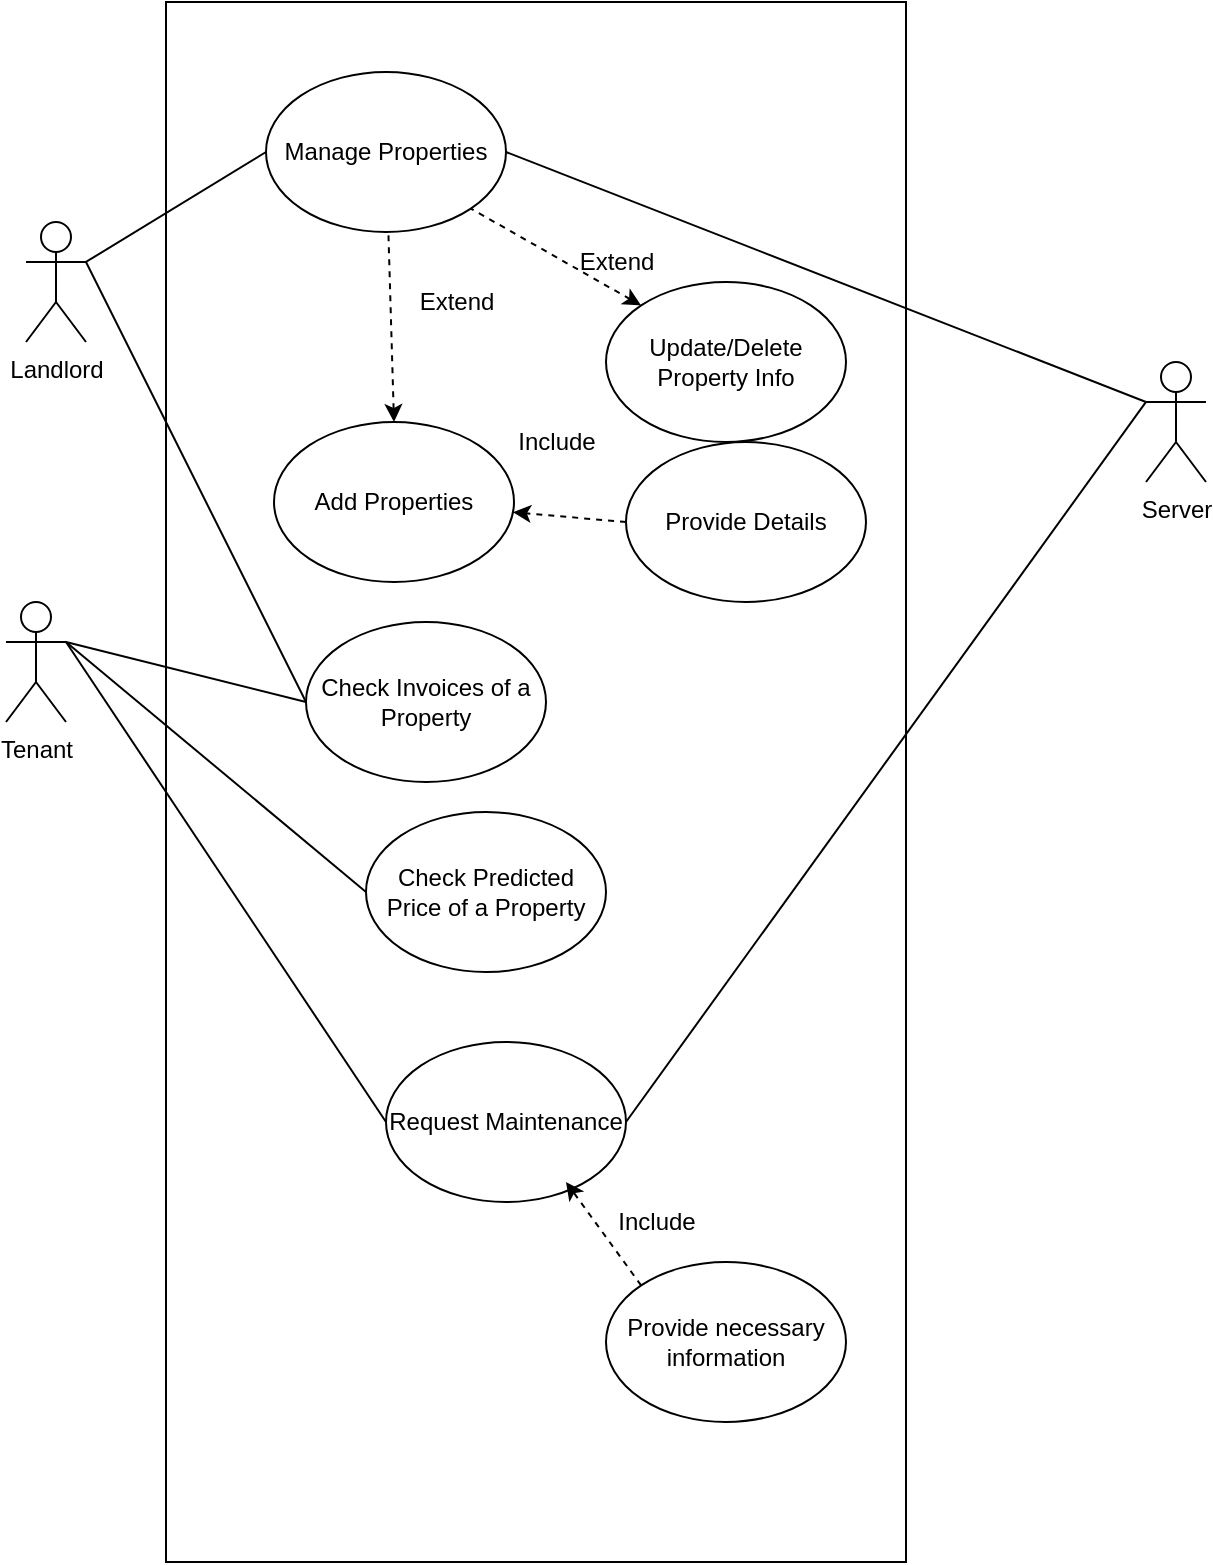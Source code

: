 <mxfile version="16.1.0" type="device"><diagram id="HmrHylQkcJr0Ghh29u3p" name="Page-1"><mxGraphModel dx="536" dy="437" grid="1" gridSize="10" guides="1" tooltips="1" connect="1" arrows="1" fold="1" page="1" pageScale="1" pageWidth="827" pageHeight="1169" math="0" shadow="0"><root><mxCell id="0"/><mxCell id="1" parent="0"/><mxCell id="HFbKzSSXIBMPnpmGO0bi-3" value="Tenant" style="shape=umlActor;verticalLabelPosition=bottom;verticalAlign=top;html=1;outlineConnect=0;" parent="1" vertex="1"><mxGeometry x="220" y="400" width="30" height="60" as="geometry"/></mxCell><mxCell id="HFbKzSSXIBMPnpmGO0bi-5" value="Landlord" style="shape=umlActor;verticalLabelPosition=bottom;verticalAlign=top;html=1;outlineConnect=0;" parent="1" vertex="1"><mxGeometry x="230" y="210" width="30" height="60" as="geometry"/></mxCell><mxCell id="HFbKzSSXIBMPnpmGO0bi-6" value="Server" style="shape=umlActor;verticalLabelPosition=bottom;verticalAlign=top;html=1;outlineConnect=0;" parent="1" vertex="1"><mxGeometry x="790" y="280" width="30" height="60" as="geometry"/></mxCell><mxCell id="HFbKzSSXIBMPnpmGO0bi-42" value="" style="rounded=0;whiteSpace=wrap;html=1;" parent="1" vertex="1"><mxGeometry x="300" y="100" width="370" height="780" as="geometry"/></mxCell><mxCell id="HFbKzSSXIBMPnpmGO0bi-59" style="edgeStyle=none;rounded=0;orthogonalLoop=1;jettySize=auto;html=1;exitX=0;exitY=0.5;exitDx=0;exitDy=0;entryX=1;entryY=0.333;entryDx=0;entryDy=0;entryPerimeter=0;startArrow=none;startFill=0;endArrow=none;endFill=0;" parent="1" source="HFbKzSSXIBMPnpmGO0bi-44" target="HFbKzSSXIBMPnpmGO0bi-5" edge="1"><mxGeometry relative="1" as="geometry"/></mxCell><mxCell id="HFbKzSSXIBMPnpmGO0bi-69" style="edgeStyle=none;rounded=0;orthogonalLoop=1;jettySize=auto;html=1;exitX=1;exitY=0.5;exitDx=0;exitDy=0;entryX=0;entryY=0.333;entryDx=0;entryDy=0;entryPerimeter=0;startArrow=none;startFill=0;endArrow=none;endFill=0;" parent="1" source="HFbKzSSXIBMPnpmGO0bi-44" target="HFbKzSSXIBMPnpmGO0bi-6" edge="1"><mxGeometry relative="1" as="geometry"/></mxCell><mxCell id="HFbKzSSXIBMPnpmGO0bi-44" value="Manage Properties" style="ellipse;whiteSpace=wrap;html=1;" parent="1" vertex="1"><mxGeometry x="350" y="135" width="120" height="80" as="geometry"/></mxCell><mxCell id="HFbKzSSXIBMPnpmGO0bi-52" style="edgeStyle=none;rounded=0;orthogonalLoop=1;jettySize=auto;html=1;exitX=0;exitY=0;exitDx=0;exitDy=0;entryX=1;entryY=1;entryDx=0;entryDy=0;dashed=1;startArrow=classic;startFill=1;endArrow=none;endFill=0;" parent="1" source="HFbKzSSXIBMPnpmGO0bi-45" target="HFbKzSSXIBMPnpmGO0bi-44" edge="1"><mxGeometry relative="1" as="geometry"/></mxCell><mxCell id="HFbKzSSXIBMPnpmGO0bi-45" value="Update/Delete Property Info" style="ellipse;whiteSpace=wrap;html=1;" parent="1" vertex="1"><mxGeometry x="520" y="240" width="120" height="80" as="geometry"/></mxCell><mxCell id="HFbKzSSXIBMPnpmGO0bi-50" style="edgeStyle=none;rounded=0;orthogonalLoop=1;jettySize=auto;html=1;exitX=0.5;exitY=0;exitDx=0;exitDy=0;dashed=1;startArrow=classic;startFill=1;endArrow=none;endFill=0;" parent="1" source="HFbKzSSXIBMPnpmGO0bi-46" target="HFbKzSSXIBMPnpmGO0bi-44" edge="1"><mxGeometry relative="1" as="geometry"/></mxCell><mxCell id="HFbKzSSXIBMPnpmGO0bi-46" value="Add Properties" style="ellipse;whiteSpace=wrap;html=1;" parent="1" vertex="1"><mxGeometry x="354" y="310" width="120" height="80" as="geometry"/></mxCell><mxCell id="HFbKzSSXIBMPnpmGO0bi-53" value="Extend" style="text;html=1;align=center;verticalAlign=middle;resizable=0;points=[];autosize=1;strokeColor=none;fillColor=none;" parent="1" vertex="1"><mxGeometry x="500" y="220" width="50" height="20" as="geometry"/></mxCell><mxCell id="HFbKzSSXIBMPnpmGO0bi-54" value="Extend" style="text;html=1;align=center;verticalAlign=middle;resizable=0;points=[];autosize=1;strokeColor=none;fillColor=none;" parent="1" vertex="1"><mxGeometry x="420" y="240" width="50" height="20" as="geometry"/></mxCell><mxCell id="HFbKzSSXIBMPnpmGO0bi-56" style="edgeStyle=none;rounded=0;orthogonalLoop=1;jettySize=auto;html=1;exitX=0;exitY=0.5;exitDx=0;exitDy=0;dashed=1;startArrow=none;startFill=0;endArrow=classic;endFill=1;" parent="1" source="HFbKzSSXIBMPnpmGO0bi-55" target="HFbKzSSXIBMPnpmGO0bi-46" edge="1"><mxGeometry relative="1" as="geometry"/></mxCell><mxCell id="HFbKzSSXIBMPnpmGO0bi-55" value="Provide Details" style="ellipse;whiteSpace=wrap;html=1;" parent="1" vertex="1"><mxGeometry x="530" y="320" width="120" height="80" as="geometry"/></mxCell><mxCell id="HFbKzSSXIBMPnpmGO0bi-57" value="Include" style="text;html=1;align=center;verticalAlign=middle;resizable=0;points=[];autosize=1;strokeColor=none;fillColor=none;" parent="1" vertex="1"><mxGeometry x="470" y="310" width="50" height="20" as="geometry"/></mxCell><mxCell id="HFbKzSSXIBMPnpmGO0bi-63" style="edgeStyle=none;rounded=0;orthogonalLoop=1;jettySize=auto;html=1;exitX=0;exitY=0.5;exitDx=0;exitDy=0;entryX=1;entryY=0.333;entryDx=0;entryDy=0;entryPerimeter=0;startArrow=none;startFill=0;endArrow=none;endFill=0;" parent="1" source="HFbKzSSXIBMPnpmGO0bi-60" target="HFbKzSSXIBMPnpmGO0bi-3" edge="1"><mxGeometry relative="1" as="geometry"/></mxCell><mxCell id="HFbKzSSXIBMPnpmGO0bi-64" style="edgeStyle=none;rounded=0;orthogonalLoop=1;jettySize=auto;html=1;exitX=0;exitY=0.5;exitDx=0;exitDy=0;entryX=1;entryY=0.333;entryDx=0;entryDy=0;entryPerimeter=0;startArrow=none;startFill=0;endArrow=none;endFill=0;" parent="1" source="HFbKzSSXIBMPnpmGO0bi-60" target="HFbKzSSXIBMPnpmGO0bi-5" edge="1"><mxGeometry relative="1" as="geometry"/></mxCell><mxCell id="HFbKzSSXIBMPnpmGO0bi-60" value="Check Invoices of a Property" style="ellipse;whiteSpace=wrap;html=1;" parent="1" vertex="1"><mxGeometry x="370" y="410" width="120" height="80" as="geometry"/></mxCell><mxCell id="HFbKzSSXIBMPnpmGO0bi-67" style="edgeStyle=none;rounded=0;orthogonalLoop=1;jettySize=auto;html=1;exitX=0;exitY=0.5;exitDx=0;exitDy=0;entryX=1;entryY=0.333;entryDx=0;entryDy=0;entryPerimeter=0;startArrow=none;startFill=0;endArrow=none;endFill=0;" parent="1" source="HFbKzSSXIBMPnpmGO0bi-65" target="HFbKzSSXIBMPnpmGO0bi-3" edge="1"><mxGeometry relative="1" as="geometry"/></mxCell><mxCell id="HFbKzSSXIBMPnpmGO0bi-65" value="Check Predicted Price of a Property" style="ellipse;whiteSpace=wrap;html=1;" parent="1" vertex="1"><mxGeometry x="400" y="505" width="120" height="80" as="geometry"/></mxCell><mxCell id="HFbKzSSXIBMPnpmGO0bi-72" style="edgeStyle=none;rounded=0;orthogonalLoop=1;jettySize=auto;html=1;exitX=0;exitY=0.5;exitDx=0;exitDy=0;startArrow=none;startFill=0;endArrow=none;endFill=0;" parent="1" source="HFbKzSSXIBMPnpmGO0bi-70" edge="1"><mxGeometry relative="1" as="geometry"><mxPoint x="250" y="420" as="targetPoint"/></mxGeometry></mxCell><mxCell id="HFbKzSSXIBMPnpmGO0bi-76" style="edgeStyle=none;rounded=0;orthogonalLoop=1;jettySize=auto;html=1;exitX=1;exitY=0.5;exitDx=0;exitDy=0;entryX=0;entryY=0.333;entryDx=0;entryDy=0;entryPerimeter=0;startArrow=none;startFill=0;endArrow=none;endFill=0;" parent="1" source="HFbKzSSXIBMPnpmGO0bi-70" target="HFbKzSSXIBMPnpmGO0bi-6" edge="1"><mxGeometry relative="1" as="geometry"/></mxCell><mxCell id="HFbKzSSXIBMPnpmGO0bi-70" value="Request Maintenance" style="ellipse;whiteSpace=wrap;html=1;" parent="1" vertex="1"><mxGeometry x="410" y="620" width="120" height="80" as="geometry"/></mxCell><mxCell id="HFbKzSSXIBMPnpmGO0bi-78" style="edgeStyle=none;rounded=0;orthogonalLoop=1;jettySize=auto;html=1;exitX=0;exitY=0;exitDx=0;exitDy=0;entryX=0.75;entryY=0.875;entryDx=0;entryDy=0;entryPerimeter=0;startArrow=none;startFill=0;endArrow=classic;endFill=1;dashed=1;" parent="1" source="HFbKzSSXIBMPnpmGO0bi-77" target="HFbKzSSXIBMPnpmGO0bi-70" edge="1"><mxGeometry relative="1" as="geometry"/></mxCell><mxCell id="HFbKzSSXIBMPnpmGO0bi-77" value="Provide necessary information" style="ellipse;whiteSpace=wrap;html=1;" parent="1" vertex="1"><mxGeometry x="520" y="730" width="120" height="80" as="geometry"/></mxCell><mxCell id="HFbKzSSXIBMPnpmGO0bi-79" value="Include" style="text;html=1;align=center;verticalAlign=middle;resizable=0;points=[];autosize=1;strokeColor=none;fillColor=none;" parent="1" vertex="1"><mxGeometry x="520" y="700" width="50" height="20" as="geometry"/></mxCell></root></mxGraphModel></diagram></mxfile>
